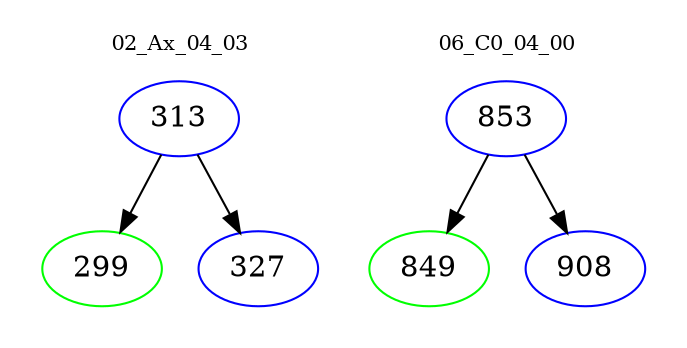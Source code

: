 digraph{
subgraph cluster_0 {
color = white
label = "02_Ax_04_03";
fontsize=10;
T0_313 [label="313", color="blue"]
T0_313 -> T0_299 [color="black"]
T0_299 [label="299", color="green"]
T0_313 -> T0_327 [color="black"]
T0_327 [label="327", color="blue"]
}
subgraph cluster_1 {
color = white
label = "06_C0_04_00";
fontsize=10;
T1_853 [label="853", color="blue"]
T1_853 -> T1_849 [color="black"]
T1_849 [label="849", color="green"]
T1_853 -> T1_908 [color="black"]
T1_908 [label="908", color="blue"]
}
}

